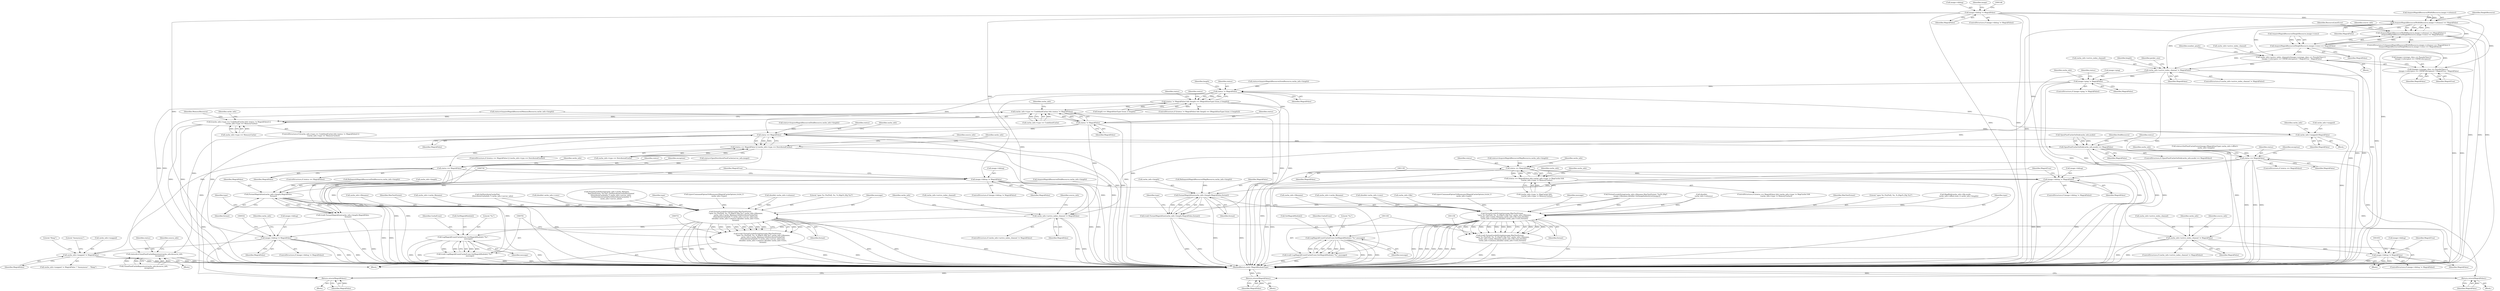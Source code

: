 digraph "0_ImageMagick_4e81ce8b07219c69a9aeccb0f7f7b927ca6db74c_0@pointer" {
"1000140" [label="(Call,image->debug != MagickFalse)"];
"1000187" [label="(Call,AcquireMagickResource(WidthResource,image->columns) == MagickFalse)"];
"1000186" [label="(Call,(AcquireMagickResource(WidthResource,image->columns) == MagickFalse) ||\n      (AcquireMagickResource(HeightResource,image->rows) == MagickFalse))"];
"1000194" [label="(Call,AcquireMagickResource(HeightResource,image->rows) == MagickFalse)"];
"1000258" [label="(Call,cache_info->active_index_channel=((image->storage_class == PseudoClass) ||\n    (image->colorspace == CMYKColorspace)) ? MagickTrue : MagickFalse)"];
"1000292" [label="(Call,cache_info->active_index_channel != MagickFalse)"];
"1000351" [label="(Call,image->ping != MagickFalse)"];
"1000396" [label="(Call,status != MagickFalse)"];
"1000395" [label="(Call,(status != MagickFalse) && (length == (MagickSizeType) ((size_t) length)))"];
"1000416" [label="(Call,(cache_info->type == UndefinedCache) && (status != MagickFalse))"];
"1000415" [label="(Call,((cache_info->type == UndefinedCache) && (status != MagickFalse)) ||\n           (cache_info->type == MemoryCache))"];
"1000422" [label="(Call,status != MagickFalse)"];
"1000431" [label="(Call,cache_info->mapped=MagickFalse)"];
"1000558" [label="(Call,cache_info->mapped != MagickFalse)"];
"1000487" [label="(Call,cache_info->active_index_channel != MagickFalse)"];
"1000525" [label="(Call,image->debug != MagickFalse)"];
"1000514" [label="(Call,status&=ClonePixelCacheRepository(cache_info,&source_info,\n                    exception))"];
"1000607" [label="(Call,status == MagickFalse)"];
"1000606" [label="(Call,(status == MagickFalse) || (cache_info->type == DistributedCache))"];
"1000645" [label="(Call,status == MagickFalse)"];
"1000727" [label="(Call,image->debug != MagickFalse)"];
"1000735" [label="(Call,FormatMagickSize(cache_info->length,MagickFalse,\n                    format))"];
"1000733" [label="(Call,(void) FormatMagickSize(cache_info->length,MagickFalse,\n                    format))"];
"1000752" [label="(Call,FormatLocaleString(message,MaxTextExtent,\n                    \"open %s (%s[%d], %s, %.20gx%.20g %s)\",cache_info->filename,\n                    cache_info->cache_filename,GetDistributeCacheFile(\n                    (DistributeCacheInfo *) cache_info->server_info),type,\n                    (double) cache_info->columns,(double) cache_info->rows,\n                    format))"];
"1000750" [label="(Call,(void) FormatLocaleString(message,MaxTextExtent,\n                    \"open %s (%s[%d], %s, %.20gx%.20g %s)\",cache_info->filename,\n                    cache_info->cache_filename,GetDistributeCacheFile(\n                    (DistributeCacheInfo *) cache_info->server_info),type,\n                    (double) cache_info->columns,(double) cache_info->rows,\n                    format))"];
"1000782" [label="(Call,LogMagickEvent(CacheEvent,GetMagickModule(),\"%s\",\n                    message))"];
"1000780" [label="(Call,(void) LogMagickEvent(CacheEvent,GetMagickModule(),\"%s\",\n                    message))"];
"1000805" [label="(Return,return(MagickFalse);)"];
"1000829" [label="(Call,OpenPixelCacheOnDisk(cache_info,mode) == MagickFalse)"];
"1000847" [label="(Return,return(MagickFalse);)"];
"1000863" [label="(Call,status == MagickFalse)"];
"1000874" [label="(Return,return(MagickFalse);)"];
"1000923" [label="(Call,status == MagickFalse)"];
"1000922" [label="(Call,(status == MagickFalse) && (cache_info->type != MapCache) &&\n          (cache_info->type != MemoryCache))"];
"1001008" [label="(Call,cache_info->active_index_channel != MagickFalse)"];
"1001046" [label="(Call,image->debug != MagickFalse)"];
"1001132" [label="(Call,image->debug != MagickFalse)"];
"1001140" [label="(Call,FormatMagickSize(cache_info->length,MagickFalse,format))"];
"1001138" [label="(Call,(void) FormatMagickSize(cache_info->length,MagickFalse,format))"];
"1001157" [label="(Call,FormatLocaleString(message,MaxTextExtent,\n        \"open %s (%s[%d], %s, %.20gx%.20g %s)\",cache_info->filename,\n        cache_info->cache_filename,cache_info->file,type,(double)\n        cache_info->columns,(double) cache_info->rows,format))"];
"1001155" [label="(Call,(void) FormatLocaleString(message,MaxTextExtent,\n        \"open %s (%s[%d], %s, %.20gx%.20g %s)\",cache_info->filename,\n        cache_info->cache_filename,cache_info->file,type,(double)\n        cache_info->columns,(double) cache_info->rows,format))"];
"1001184" [label="(Call,LogMagickEvent(CacheEvent,GetMagickModule(),\"%s\",message))"];
"1001182" [label="(Call,(void) LogMagickEvent(CacheEvent,GetMagickModule(),\"%s\",message))"];
"1000262" [label="(Call,((image->storage_class == PseudoClass) ||\n    (image->colorspace == CMYKColorspace)) ? MagickTrue : MagickFalse)"];
"1000396" [label="(Call,status != MagickFalse)"];
"1000939" [label="(Identifier,cache_info)"];
"1000811" [label="(Identifier,source_info)"];
"1000914" [label="(Call,status=AcquireMagickResource(MapResource,cache_info->length))"];
"1000195" [label="(Call,AcquireMagickResource(HeightResource,image->rows))"];
"1000296" [label="(Identifier,MagickFalse)"];
"1001045" [label="(ControlStructure,if (image->debug != MagickFalse))"];
"1000607" [label="(Call,status == MagickFalse)"];
"1000140" [label="(Call,image->debug != MagickFalse)"];
"1001164" [label="(Call,cache_info->cache_filename)"];
"1001187" [label="(Literal,\"%s\")"];
"1000687" [label="(Call,FormatLocaleString(cache_info->cache_filename,\n                MaxTextExtent,\"%s:%d\",GetDistributeCacheHostname(\n                (DistributeCacheInfo *) cache_info->server_info),\n                GetDistributeCachePort((DistributeCacheInfo *)\n                cache_info->server_info)))"];
"1001028" [label="(Identifier,source_info)"];
"1001176" [label="(Call,(double) cache_info->rows)"];
"1001167" [label="(Call,cache_info->file)"];
"1000726" [label="(ControlStructure,if (image->debug != MagickFalse))"];
"1000865" [label="(Identifier,MagickFalse)"];
"1000258" [label="(Call,cache_info->active_index_channel=((image->storage_class == PseudoClass) ||\n    (image->colorspace == CMYKColorspace)) ? MagickTrue : MagickFalse)"];
"1000422" [label="(Call,status != MagickFalse)"];
"1000756" [label="(Call,cache_info->filename)"];
"1000782" [label="(Call,LogMagickEvent(CacheEvent,GetMagickModule(),\"%s\",\n                    message))"];
"1000754" [label="(Identifier,MaxTextExtent)"];
"1000786" [label="(Identifier,message)"];
"1000759" [label="(Call,cache_info->cache_filename)"];
"1000875" [label="(Identifier,MagickFalse)"];
"1000351" [label="(Call,image->ping != MagickFalse)"];
"1000785" [label="(Literal,\"%s\")"];
"1001188" [label="(Identifier,message)"];
"1000850" [label="(Identifier,status)"];
"1001146" [label="(Call,type=CommandOptionToMnemonic(MagickCacheOptions,(ssize_t)\n        cache_info->type))"];
"1001191" [label="(MethodReturn,static MagickBooleanType)"];
"1001147" [label="(Identifier,type)"];
"1000513" [label="(Block,)"];
"1000378" [label="(Call,status=AcquireMagickResource(AreaResource,cache_info->length))"];
"1000394" [label="(ControlStructure,if ((status != MagickFalse) && (length == (MagickSizeType) ((size_t) length))))"];
"1000646" [label="(Identifier,status)"];
"1001141" [label="(Call,cache_info->length)"];
"1000486" [label="(ControlStructure,if (cache_info->active_index_channel != MagickFalse))"];
"1000193" [label="(Identifier,MagickFalse)"];
"1000644" [label="(ControlStructure,if (status == MagickFalse))"];
"1000427" [label="(Identifier,cache_info)"];
"1000620" [label="(Identifier,cache_info)"];
"1000605" [label="(ControlStructure,if ((status == MagickFalse) || (cache_info->type == DistributedCache)))"];
"1000586" [label="(Identifier,cache_info)"];
"1000610" [label="(Call,cache_info->type == DistributedCache)"];
"1000828" [label="(ControlStructure,if (OpenPixelCacheOnDisk(cache_info,mode) == MagickFalse))"];
"1000488" [label="(Call,cache_info->active_index_channel)"];
"1001137" [label="(Block,)"];
"1000277" [label="(Identifier,number_pixels)"];
"1000615" [label="(Block,)"];
"1001138" [label="(Call,(void) FormatMagickSize(cache_info->length,MagickFalse,format))"];
"1000302" [label="(Identifier,length)"];
"1001047" [label="(Call,image->debug)"];
"1000515" [label="(Identifier,status)"];
"1000194" [label="(Call,AcquireMagickResource(HeightResource,image->rows) == MagickFalse)"];
"1000833" [label="(Identifier,MagickFalse)"];
"1000762" [label="(Call,GetDistributeCacheFile(\n                    (DistributeCacheInfo *) cache_info->server_info))"];
"1000350" [label="(ControlStructure,if (image->ping != MagickFalse))"];
"1000400" [label="(Identifier,length)"];
"1000424" [label="(Identifier,MagickFalse)"];
"1000514" [label="(Call,status&=ClonePixelCacheRepository(cache_info,&source_info,\n                    exception))"];
"1000868" [label="(Identifier,exception)"];
"1000929" [label="(Identifier,cache_info)"];
"1000805" [label="(Return,return(MagickFalse);)"];
"1000259" [label="(Call,cache_info->active_index_channel)"];
"1000848" [label="(Identifier,MagickFalse)"];
"1000141" [label="(Call,image->debug)"];
"1000922" [label="(Call,(status == MagickFalse) && (cache_info->type != MapCache) &&\n          (cache_info->type != MemoryCache))"];
"1000863" [label="(Call,status == MagickFalse)"];
"1001009" [label="(Call,cache_info->active_index_channel)"];
"1000779" [label="(Identifier,format)"];
"1000750" [label="(Call,(void) FormatLocaleString(message,MaxTextExtent,\n                    \"open %s (%s[%d], %s, %.20gx%.20g %s)\",cache_info->filename,\n                    cache_info->cache_filename,GetDistributeCacheFile(\n                    (DistributeCacheInfo *) cache_info->server_info),type,\n                    (double) cache_info->columns,(double) cache_info->rows,\n                    format))"];
"1000516" [label="(Call,ClonePixelCacheRepository(cache_info,&source_info,\n                    exception))"];
"1000417" [label="(Call,cache_info->type == UndefinedCache)"];
"1000108" [label="(Block,)"];
"1000408" [label="(Identifier,status)"];
"1001007" [label="(ControlStructure,if (cache_info->active_index_channel != MagickFalse))"];
"1000491" [label="(Identifier,MagickFalse)"];
"1001158" [label="(Identifier,message)"];
"1000558" [label="(Call,cache_info->mapped != MagickFalse)"];
"1000650" [label="(Identifier,exception)"];
"1001015" [label="(Identifier,cache_info)"];
"1000783" [label="(Identifier,CacheEvent)"];
"1000219" [label="(Call,FormatLocaleString(cache_info->filename,MaxTextExtent,\"%s[%.20g]\",\n    image->filename,(double) GetImageIndexInList(image)))"];
"1000774" [label="(Call,(double) cache_info->rows)"];
"1001190" [label="(Identifier,MagickTrue)"];
"1000275" [label="(Identifier,MagickFalse)"];
"1000185" [label="(ControlStructure,if ((AcquireMagickResource(WidthResource,image->columns) == MagickFalse) ||\n      (AcquireMagickResource(HeightResource,image->rows) == MagickFalse)))"];
"1000415" [label="(Call,((cache_info->type == UndefinedCache) && (status != MagickFalse)) ||\n           (cache_info->type == MemoryCache))"];
"1001012" [label="(Identifier,MagickFalse)"];
"1001008" [label="(Call,cache_info->active_index_channel != MagickFalse)"];
"1000608" [label="(Identifier,status)"];
"1000274" [label="(Identifier,MagickTrue)"];
"1000557" [label="(Call,cache_info->mapped != MagickFalse ? \"Anonymous\" : \"Heap\")"];
"1000298" [label="(Identifier,packet_size)"];
"1000431" [label="(Call,cache_info->mapped=MagickFalse)"];
"1000639" [label="(Call,status=OpenDistributePixelCache(server_info,image))"];
"1000768" [label="(Identifier,type)"];
"1000263" [label="(Call,(image->storage_class == PseudoClass) ||\n    (image->colorspace == CMYKColorspace))"];
"1000158" [label="(Identifier,image)"];
"1000739" [label="(Identifier,MagickFalse)"];
"1000430" [label="(Block,)"];
"1001171" [label="(Call,(double)\n        cache_info->columns)"];
"1000727" [label="(Call,image->debug != MagickFalse)"];
"1000188" [label="(Call,AcquireMagickResource(WidthResource,image->columns))"];
"1000352" [label="(Call,image->ping)"];
"1000612" [label="(Identifier,cache_info)"];
"1000507" [label="(Identifier,source_info)"];
"1000432" [label="(Call,cache_info->mapped)"];
"1000735" [label="(Call,FormatMagickSize(cache_info->length,MagickFalse,\n                    format))"];
"1000740" [label="(Identifier,format)"];
"1000416" [label="(Call,(cache_info->type == UndefinedCache) && (status != MagickFalse))"];
"1000600" [label="(Call,AcquireMagickResource(DiskResource,cache_info->length))"];
"1000262" [label="(Call,((image->storage_class == PseudoClass) ||\n    (image->colorspace == CMYKColorspace)) ? MagickTrue : MagickFalse)"];
"1000834" [label="(Block,)"];
"1000921" [label="(ControlStructure,if ((status == MagickFalse) && (cache_info->type != MapCache) &&\n          (cache_info->type != MemoryCache)))"];
"1001159" [label="(Identifier,MaxTextExtent)"];
"1000438" [label="(Identifier,cache_info)"];
"1000925" [label="(Identifier,MagickFalse)"];
"1000563" [label="(Literal,\"Anonymous\")"];
"1001182" [label="(Call,(void) LogMagickEvent(CacheEvent,GetMagickModule(),\"%s\",message))"];
"1001155" [label="(Call,(void) FormatLocaleString(message,MaxTextExtent,\n        \"open %s (%s[%d], %s, %.20gx%.20g %s)\",cache_info->filename,\n        cache_info->cache_filename,cache_info->file,type,(double)\n        cache_info->columns,(double) cache_info->rows,format))"];
"1000829" [label="(Call,OpenPixelCacheOnDisk(cache_info,mode) == MagickFalse)"];
"1000559" [label="(Call,cache_info->mapped)"];
"1000395" [label="(Call,(status != MagickFalse) && (length == (MagickSizeType) ((size_t) length)))"];
"1001132" [label="(Call,image->debug != MagickFalse)"];
"1000598" [label="(Call,status=AcquireMagickResource(DiskResource,cache_info->length))"];
"1001105" [label="(Call,RelinquishMagickResource(MapResource,cache_info->length))"];
"1000741" [label="(Call,type=CommandOptionToMnemonic(MagickCacheOptions,(ssize_t)\n                    cache_info->type))"];
"1000397" [label="(Identifier,status)"];
"1000645" [label="(Call,status == MagickFalse)"];
"1001160" [label="(Literal,\"open %s (%s[%d], %s, %.20gx%.20g %s)\")"];
"1000494" [label="(Identifier,cache_info)"];
"1000202" [label="(Identifier,ResourceLimitError)"];
"1001050" [label="(Identifier,MagickFalse)"];
"1000425" [label="(Call,cache_info->type == MemoryCache)"];
"1000407" [label="(Call,status=AcquireMagickResource(MemoryResource,cache_info->length))"];
"1000731" [label="(Identifier,MagickFalse)"];
"1001186" [label="(Call,GetMagickModule())"];
"1000187" [label="(Call,AcquireMagickResource(WidthResource,image->columns) == MagickFalse)"];
"1000564" [label="(Literal,\"Heap\")"];
"1000414" [label="(ControlStructure,if (((cache_info->type == UndefinedCache) && (status != MagickFalse)) ||\n           (cache_info->type == MemoryCache)))"];
"1001185" [label="(Identifier,CacheEvent)"];
"1000196" [label="(Identifier,HeightResource)"];
"1000433" [label="(Identifier,cache_info)"];
"1000780" [label="(Call,(void) LogMagickEvent(CacheEvent,GetMagickModule(),\"%s\",\n                    message))"];
"1000878" [label="(Identifier,cache_info)"];
"1000562" [label="(Identifier,MagickFalse)"];
"1001046" [label="(Call,image->debug != MagickFalse)"];
"1000849" [label="(Call,status=SetPixelCacheExtent(image,(MagickSizeType) cache_info->offset+\n    cache_info->length))"];
"1001145" [label="(Identifier,format)"];
"1000487" [label="(Call,cache_info->active_index_channel != MagickFalse)"];
"1000623" [label="(Call,RelinquishMagickResource(DiskResource,cache_info->length))"];
"1000866" [label="(Block,)"];
"1001136" [label="(Identifier,MagickFalse)"];
"1000291" [label="(ControlStructure,if (cache_info->active_index_channel != MagickFalse))"];
"1000950" [label="(Call,MapBlob(cache_info->file,mode,\n            cache_info->offset,(size_t) cache_info->length))"];
"1000594" [label="(Identifier,MemoryResource)"];
"1000529" [label="(Identifier,MagickFalse)"];
"1000399" [label="(Call,length == (MagickSizeType) ((size_t) length))"];
"1000144" [label="(Identifier,MagickFalse)"];
"1000609" [label="(Identifier,MagickFalse)"];
"1001131" [label="(ControlStructure,if (image->debug != MagickFalse))"];
"1000526" [label="(Call,image->debug)"];
"1000200" [label="(Identifier,MagickFalse)"];
"1000736" [label="(Call,cache_info->length)"];
"1000923" [label="(Call,status == MagickFalse)"];
"1001133" [label="(Call,image->debug)"];
"1001140" [label="(Call,FormatMagickSize(cache_info->length,MagickFalse,format))"];
"1000186" [label="(Call,(AcquireMagickResource(WidthResource,image->columns) == MagickFalse) ||\n      (AcquireMagickResource(HeightResource,image->rows) == MagickFalse))"];
"1000752" [label="(Call,FormatLocaleString(message,MaxTextExtent,\n                    \"open %s (%s[%d], %s, %.20gx%.20g %s)\",cache_info->filename,\n                    cache_info->cache_filename,GetDistributeCacheFile(\n                    (DistributeCacheInfo *) cache_info->server_info),type,\n                    (double) cache_info->columns,(double) cache_info->rows,\n                    format))"];
"1000769" [label="(Call,(double) cache_info->columns)"];
"1000784" [label="(Call,GetMagickModule())"];
"1000359" [label="(Identifier,cache_info)"];
"1000847" [label="(Return,return(MagickFalse);)"];
"1001170" [label="(Identifier,type)"];
"1001161" [label="(Call,cache_info->filename)"];
"1000946" [label="(Identifier,cache_info)"];
"1000874" [label="(Return,return(MagickFalse);)"];
"1001104" [label="(Identifier,MagickTrue)"];
"1000525" [label="(Call,image->debug != MagickFalse)"];
"1000355" [label="(Identifier,MagickFalse)"];
"1000647" [label="(Identifier,MagickFalse)"];
"1000733" [label="(Call,(void) FormatMagickSize(cache_info->length,MagickFalse,\n                    format))"];
"1000755" [label="(Literal,\"open %s (%s[%d], %s, %.20gx%.20g %s)\")"];
"1000606" [label="(Call,(status == MagickFalse) || (cache_info->type == DistributedCache))"];
"1001157" [label="(Call,FormatLocaleString(message,MaxTextExtent,\n        \"open %s (%s[%d], %s, %.20gx%.20g %s)\",cache_info->filename,\n        cache_info->cache_filename,cache_info->file,type,(double)\n        cache_info->columns,(double) cache_info->rows,format))"];
"1000864" [label="(Identifier,status)"];
"1000728" [label="(Call,image->debug)"];
"1000663" [label="(Identifier,cache_info)"];
"1000523" [label="(Identifier,source_info)"];
"1000806" [label="(Identifier,MagickFalse)"];
"1000788" [label="(Identifier,MagickTrue)"];
"1000423" [label="(Identifier,status)"];
"1000292" [label="(Call,cache_info->active_index_channel != MagickFalse)"];
"1000398" [label="(Identifier,MagickFalse)"];
"1001144" [label="(Identifier,MagickFalse)"];
"1000753" [label="(Identifier,message)"];
"1000862" [label="(ControlStructure,if (status == MagickFalse))"];
"1000732" [label="(Block,)"];
"1000139" [label="(ControlStructure,if (image->debug != MagickFalse))"];
"1000524" [label="(ControlStructure,if (image->debug != MagickFalse))"];
"1000924" [label="(Identifier,status)"];
"1001184" [label="(Call,LogMagickEvent(CacheEvent,GetMagickModule(),\"%s\",message))"];
"1000599" [label="(Identifier,status)"];
"1000208" [label="(Identifier,source_info)"];
"1000830" [label="(Call,OpenPixelCacheOnDisk(cache_info,mode))"];
"1000435" [label="(Identifier,MagickFalse)"];
"1000836" [label="(Identifier,DiskResource)"];
"1000926" [label="(Call,(cache_info->type != MapCache) &&\n          (cache_info->type != MemoryCache))"];
"1000379" [label="(Identifier,status)"];
"1000742" [label="(Identifier,type)"];
"1000293" [label="(Call,cache_info->active_index_channel)"];
"1001181" [label="(Identifier,format)"];
"1000140" -> "1000139"  [label="AST: "];
"1000140" -> "1000144"  [label="CFG: "];
"1000141" -> "1000140"  [label="AST: "];
"1000144" -> "1000140"  [label="AST: "];
"1000146" -> "1000140"  [label="CFG: "];
"1000158" -> "1000140"  [label="CFG: "];
"1000140" -> "1001191"  [label="DDG: "];
"1000140" -> "1001191"  [label="DDG: "];
"1000140" -> "1000187"  [label="DDG: "];
"1000140" -> "1000525"  [label="DDG: "];
"1000140" -> "1000727"  [label="DDG: "];
"1000140" -> "1001046"  [label="DDG: "];
"1000140" -> "1001132"  [label="DDG: "];
"1000187" -> "1000186"  [label="AST: "];
"1000187" -> "1000193"  [label="CFG: "];
"1000188" -> "1000187"  [label="AST: "];
"1000193" -> "1000187"  [label="AST: "];
"1000196" -> "1000187"  [label="CFG: "];
"1000186" -> "1000187"  [label="CFG: "];
"1000187" -> "1001191"  [label="DDG: "];
"1000187" -> "1000186"  [label="DDG: "];
"1000187" -> "1000186"  [label="DDG: "];
"1000188" -> "1000187"  [label="DDG: "];
"1000188" -> "1000187"  [label="DDG: "];
"1000187" -> "1000194"  [label="DDG: "];
"1000187" -> "1000258"  [label="DDG: "];
"1000187" -> "1000262"  [label="DDG: "];
"1000187" -> "1000292"  [label="DDG: "];
"1000186" -> "1000185"  [label="AST: "];
"1000186" -> "1000194"  [label="CFG: "];
"1000194" -> "1000186"  [label="AST: "];
"1000202" -> "1000186"  [label="CFG: "];
"1000208" -> "1000186"  [label="CFG: "];
"1000186" -> "1001191"  [label="DDG: "];
"1000186" -> "1001191"  [label="DDG: "];
"1000186" -> "1001191"  [label="DDG: "];
"1000194" -> "1000186"  [label="DDG: "];
"1000194" -> "1000186"  [label="DDG: "];
"1000194" -> "1000200"  [label="CFG: "];
"1000195" -> "1000194"  [label="AST: "];
"1000200" -> "1000194"  [label="AST: "];
"1000194" -> "1001191"  [label="DDG: "];
"1000195" -> "1000194"  [label="DDG: "];
"1000195" -> "1000194"  [label="DDG: "];
"1000194" -> "1000258"  [label="DDG: "];
"1000194" -> "1000262"  [label="DDG: "];
"1000194" -> "1000292"  [label="DDG: "];
"1000258" -> "1000108"  [label="AST: "];
"1000258" -> "1000262"  [label="CFG: "];
"1000259" -> "1000258"  [label="AST: "];
"1000262" -> "1000258"  [label="AST: "];
"1000277" -> "1000258"  [label="CFG: "];
"1000258" -> "1001191"  [label="DDG: "];
"1000258" -> "1000292"  [label="DDG: "];
"1000292" -> "1000291"  [label="AST: "];
"1000292" -> "1000296"  [label="CFG: "];
"1000293" -> "1000292"  [label="AST: "];
"1000296" -> "1000292"  [label="AST: "];
"1000298" -> "1000292"  [label="CFG: "];
"1000302" -> "1000292"  [label="CFG: "];
"1000292" -> "1001191"  [label="DDG: "];
"1000292" -> "1001191"  [label="DDG: "];
"1000292" -> "1000351"  [label="DDG: "];
"1000292" -> "1000487"  [label="DDG: "];
"1000292" -> "1001008"  [label="DDG: "];
"1000351" -> "1000350"  [label="AST: "];
"1000351" -> "1000355"  [label="CFG: "];
"1000352" -> "1000351"  [label="AST: "];
"1000355" -> "1000351"  [label="AST: "];
"1000359" -> "1000351"  [label="CFG: "];
"1000379" -> "1000351"  [label="CFG: "];
"1000351" -> "1001191"  [label="DDG: "];
"1000351" -> "1001191"  [label="DDG: "];
"1000351" -> "1001191"  [label="DDG: "];
"1000351" -> "1000396"  [label="DDG: "];
"1000396" -> "1000395"  [label="AST: "];
"1000396" -> "1000398"  [label="CFG: "];
"1000397" -> "1000396"  [label="AST: "];
"1000398" -> "1000396"  [label="AST: "];
"1000400" -> "1000396"  [label="CFG: "];
"1000395" -> "1000396"  [label="CFG: "];
"1000396" -> "1000395"  [label="DDG: "];
"1000396" -> "1000395"  [label="DDG: "];
"1000378" -> "1000396"  [label="DDG: "];
"1000396" -> "1000422"  [label="DDG: "];
"1000396" -> "1000431"  [label="DDG: "];
"1000396" -> "1000487"  [label="DDG: "];
"1000396" -> "1000607"  [label="DDG: "];
"1000395" -> "1000394"  [label="AST: "];
"1000395" -> "1000399"  [label="CFG: "];
"1000399" -> "1000395"  [label="AST: "];
"1000408" -> "1000395"  [label="CFG: "];
"1000599" -> "1000395"  [label="CFG: "];
"1000395" -> "1001191"  [label="DDG: "];
"1000395" -> "1001191"  [label="DDG: "];
"1000395" -> "1001191"  [label="DDG: "];
"1000399" -> "1000395"  [label="DDG: "];
"1000399" -> "1000395"  [label="DDG: "];
"1000395" -> "1000416"  [label="DDG: "];
"1000416" -> "1000415"  [label="AST: "];
"1000416" -> "1000417"  [label="CFG: "];
"1000416" -> "1000422"  [label="CFG: "];
"1000417" -> "1000416"  [label="AST: "];
"1000422" -> "1000416"  [label="AST: "];
"1000427" -> "1000416"  [label="CFG: "];
"1000415" -> "1000416"  [label="CFG: "];
"1000416" -> "1001191"  [label="DDG: "];
"1000416" -> "1001191"  [label="DDG: "];
"1000416" -> "1000415"  [label="DDG: "];
"1000416" -> "1000415"  [label="DDG: "];
"1000417" -> "1000416"  [label="DDG: "];
"1000417" -> "1000416"  [label="DDG: "];
"1000422" -> "1000416"  [label="DDG: "];
"1000422" -> "1000416"  [label="DDG: "];
"1000415" -> "1000414"  [label="AST: "];
"1000415" -> "1000425"  [label="CFG: "];
"1000425" -> "1000415"  [label="AST: "];
"1000433" -> "1000415"  [label="CFG: "];
"1000594" -> "1000415"  [label="CFG: "];
"1000415" -> "1001191"  [label="DDG: "];
"1000415" -> "1001191"  [label="DDG: "];
"1000415" -> "1001191"  [label="DDG: "];
"1000425" -> "1000415"  [label="DDG: "];
"1000425" -> "1000415"  [label="DDG: "];
"1000422" -> "1000424"  [label="CFG: "];
"1000423" -> "1000422"  [label="AST: "];
"1000424" -> "1000422"  [label="AST: "];
"1000422" -> "1001191"  [label="DDG: "];
"1000407" -> "1000422"  [label="DDG: "];
"1000422" -> "1000431"  [label="DDG: "];
"1000422" -> "1000487"  [label="DDG: "];
"1000422" -> "1000514"  [label="DDG: "];
"1000422" -> "1000607"  [label="DDG: "];
"1000431" -> "1000430"  [label="AST: "];
"1000431" -> "1000435"  [label="CFG: "];
"1000432" -> "1000431"  [label="AST: "];
"1000435" -> "1000431"  [label="AST: "];
"1000438" -> "1000431"  [label="CFG: "];
"1000431" -> "1001191"  [label="DDG: "];
"1000431" -> "1000558"  [label="DDG: "];
"1000558" -> "1000557"  [label="AST: "];
"1000558" -> "1000562"  [label="CFG: "];
"1000559" -> "1000558"  [label="AST: "];
"1000562" -> "1000558"  [label="AST: "];
"1000563" -> "1000558"  [label="CFG: "];
"1000564" -> "1000558"  [label="CFG: "];
"1000558" -> "1001191"  [label="DDG: "];
"1000558" -> "1001191"  [label="DDG: "];
"1000525" -> "1000558"  [label="DDG: "];
"1000487" -> "1000486"  [label="AST: "];
"1000487" -> "1000491"  [label="CFG: "];
"1000488" -> "1000487"  [label="AST: "];
"1000491" -> "1000487"  [label="AST: "];
"1000494" -> "1000487"  [label="CFG: "];
"1000507" -> "1000487"  [label="CFG: "];
"1000487" -> "1001191"  [label="DDG: "];
"1000487" -> "1001191"  [label="DDG: "];
"1000487" -> "1000525"  [label="DDG: "];
"1000525" -> "1000524"  [label="AST: "];
"1000525" -> "1000529"  [label="CFG: "];
"1000526" -> "1000525"  [label="AST: "];
"1000529" -> "1000525"  [label="AST: "];
"1000532" -> "1000525"  [label="CFG: "];
"1000586" -> "1000525"  [label="CFG: "];
"1000525" -> "1001191"  [label="DDG: "];
"1000525" -> "1001191"  [label="DDG: "];
"1000525" -> "1001191"  [label="DDG: "];
"1000514" -> "1000513"  [label="AST: "];
"1000514" -> "1000516"  [label="CFG: "];
"1000515" -> "1000514"  [label="AST: "];
"1000516" -> "1000514"  [label="AST: "];
"1000523" -> "1000514"  [label="CFG: "];
"1000514" -> "1001191"  [label="DDG: "];
"1000514" -> "1001191"  [label="DDG: "];
"1000514" -> "1001191"  [label="DDG: "];
"1000407" -> "1000514"  [label="DDG: "];
"1000516" -> "1000514"  [label="DDG: "];
"1000516" -> "1000514"  [label="DDG: "];
"1000516" -> "1000514"  [label="DDG: "];
"1000607" -> "1000606"  [label="AST: "];
"1000607" -> "1000609"  [label="CFG: "];
"1000608" -> "1000607"  [label="AST: "];
"1000609" -> "1000607"  [label="AST: "];
"1000612" -> "1000607"  [label="CFG: "];
"1000606" -> "1000607"  [label="CFG: "];
"1000607" -> "1001191"  [label="DDG: "];
"1000607" -> "1001191"  [label="DDG: "];
"1000607" -> "1000606"  [label="DDG: "];
"1000607" -> "1000606"  [label="DDG: "];
"1000598" -> "1000607"  [label="DDG: "];
"1000607" -> "1000645"  [label="DDG: "];
"1000607" -> "1000805"  [label="DDG: "];
"1000607" -> "1000829"  [label="DDG: "];
"1000606" -> "1000605"  [label="AST: "];
"1000606" -> "1000610"  [label="CFG: "];
"1000610" -> "1000606"  [label="AST: "];
"1000620" -> "1000606"  [label="CFG: "];
"1000811" -> "1000606"  [label="CFG: "];
"1000606" -> "1001191"  [label="DDG: "];
"1000606" -> "1001191"  [label="DDG: "];
"1000606" -> "1001191"  [label="DDG: "];
"1000610" -> "1000606"  [label="DDG: "];
"1000610" -> "1000606"  [label="DDG: "];
"1000645" -> "1000644"  [label="AST: "];
"1000645" -> "1000647"  [label="CFG: "];
"1000646" -> "1000645"  [label="AST: "];
"1000647" -> "1000645"  [label="AST: "];
"1000650" -> "1000645"  [label="CFG: "];
"1000663" -> "1000645"  [label="CFG: "];
"1000645" -> "1001191"  [label="DDG: "];
"1000645" -> "1001191"  [label="DDG: "];
"1000645" -> "1001191"  [label="DDG: "];
"1000639" -> "1000645"  [label="DDG: "];
"1000645" -> "1000727"  [label="DDG: "];
"1000645" -> "1000805"  [label="DDG: "];
"1000727" -> "1000726"  [label="AST: "];
"1000727" -> "1000731"  [label="CFG: "];
"1000728" -> "1000727"  [label="AST: "];
"1000731" -> "1000727"  [label="AST: "];
"1000734" -> "1000727"  [label="CFG: "];
"1000788" -> "1000727"  [label="CFG: "];
"1000727" -> "1001191"  [label="DDG: "];
"1000727" -> "1001191"  [label="DDG: "];
"1000727" -> "1001191"  [label="DDG: "];
"1000727" -> "1000735"  [label="DDG: "];
"1000735" -> "1000733"  [label="AST: "];
"1000735" -> "1000740"  [label="CFG: "];
"1000736" -> "1000735"  [label="AST: "];
"1000739" -> "1000735"  [label="AST: "];
"1000740" -> "1000735"  [label="AST: "];
"1000733" -> "1000735"  [label="CFG: "];
"1000735" -> "1001191"  [label="DDG: "];
"1000735" -> "1001191"  [label="DDG: "];
"1000735" -> "1000733"  [label="DDG: "];
"1000735" -> "1000733"  [label="DDG: "];
"1000735" -> "1000733"  [label="DDG: "];
"1000600" -> "1000735"  [label="DDG: "];
"1000623" -> "1000735"  [label="DDG: "];
"1000735" -> "1000752"  [label="DDG: "];
"1000733" -> "1000732"  [label="AST: "];
"1000734" -> "1000733"  [label="AST: "];
"1000742" -> "1000733"  [label="CFG: "];
"1000733" -> "1001191"  [label="DDG: "];
"1000733" -> "1001191"  [label="DDG: "];
"1000752" -> "1000750"  [label="AST: "];
"1000752" -> "1000779"  [label="CFG: "];
"1000753" -> "1000752"  [label="AST: "];
"1000754" -> "1000752"  [label="AST: "];
"1000755" -> "1000752"  [label="AST: "];
"1000756" -> "1000752"  [label="AST: "];
"1000759" -> "1000752"  [label="AST: "];
"1000762" -> "1000752"  [label="AST: "];
"1000768" -> "1000752"  [label="AST: "];
"1000769" -> "1000752"  [label="AST: "];
"1000774" -> "1000752"  [label="AST: "];
"1000779" -> "1000752"  [label="AST: "];
"1000750" -> "1000752"  [label="CFG: "];
"1000752" -> "1001191"  [label="DDG: "];
"1000752" -> "1001191"  [label="DDG: "];
"1000752" -> "1001191"  [label="DDG: "];
"1000752" -> "1001191"  [label="DDG: "];
"1000752" -> "1001191"  [label="DDG: "];
"1000752" -> "1001191"  [label="DDG: "];
"1000752" -> "1001191"  [label="DDG: "];
"1000752" -> "1001191"  [label="DDG: "];
"1000752" -> "1000750"  [label="DDG: "];
"1000752" -> "1000750"  [label="DDG: "];
"1000752" -> "1000750"  [label="DDG: "];
"1000752" -> "1000750"  [label="DDG: "];
"1000752" -> "1000750"  [label="DDG: "];
"1000752" -> "1000750"  [label="DDG: "];
"1000752" -> "1000750"  [label="DDG: "];
"1000752" -> "1000750"  [label="DDG: "];
"1000752" -> "1000750"  [label="DDG: "];
"1000752" -> "1000750"  [label="DDG: "];
"1000687" -> "1000752"  [label="DDG: "];
"1000687" -> "1000752"  [label="DDG: "];
"1000219" -> "1000752"  [label="DDG: "];
"1000762" -> "1000752"  [label="DDG: "];
"1000741" -> "1000752"  [label="DDG: "];
"1000769" -> "1000752"  [label="DDG: "];
"1000774" -> "1000752"  [label="DDG: "];
"1000752" -> "1000782"  [label="DDG: "];
"1000750" -> "1000732"  [label="AST: "];
"1000751" -> "1000750"  [label="AST: "];
"1000781" -> "1000750"  [label="CFG: "];
"1000750" -> "1001191"  [label="DDG: "];
"1000750" -> "1001191"  [label="DDG: "];
"1000782" -> "1000780"  [label="AST: "];
"1000782" -> "1000786"  [label="CFG: "];
"1000783" -> "1000782"  [label="AST: "];
"1000784" -> "1000782"  [label="AST: "];
"1000785" -> "1000782"  [label="AST: "];
"1000786" -> "1000782"  [label="AST: "];
"1000780" -> "1000782"  [label="CFG: "];
"1000782" -> "1001191"  [label="DDG: "];
"1000782" -> "1001191"  [label="DDG: "];
"1000782" -> "1001191"  [label="DDG: "];
"1000782" -> "1000780"  [label="DDG: "];
"1000782" -> "1000780"  [label="DDG: "];
"1000782" -> "1000780"  [label="DDG: "];
"1000782" -> "1000780"  [label="DDG: "];
"1000780" -> "1000732"  [label="AST: "];
"1000781" -> "1000780"  [label="AST: "];
"1000788" -> "1000780"  [label="CFG: "];
"1000780" -> "1001191"  [label="DDG: "];
"1000780" -> "1001191"  [label="DDG: "];
"1000805" -> "1000615"  [label="AST: "];
"1000805" -> "1000806"  [label="CFG: "];
"1000806" -> "1000805"  [label="AST: "];
"1001191" -> "1000805"  [label="CFG: "];
"1000805" -> "1001191"  [label="DDG: "];
"1000806" -> "1000805"  [label="DDG: "];
"1000829" -> "1000828"  [label="AST: "];
"1000829" -> "1000833"  [label="CFG: "];
"1000830" -> "1000829"  [label="AST: "];
"1000833" -> "1000829"  [label="AST: "];
"1000836" -> "1000829"  [label="CFG: "];
"1000850" -> "1000829"  [label="CFG: "];
"1000829" -> "1001191"  [label="DDG: "];
"1000829" -> "1001191"  [label="DDG: "];
"1000829" -> "1001191"  [label="DDG: "];
"1000830" -> "1000829"  [label="DDG: "];
"1000830" -> "1000829"  [label="DDG: "];
"1000829" -> "1000847"  [label="DDG: "];
"1000829" -> "1000863"  [label="DDG: "];
"1000847" -> "1000834"  [label="AST: "];
"1000847" -> "1000848"  [label="CFG: "];
"1000848" -> "1000847"  [label="AST: "];
"1001191" -> "1000847"  [label="CFG: "];
"1000847" -> "1001191"  [label="DDG: "];
"1000848" -> "1000847"  [label="DDG: "];
"1000863" -> "1000862"  [label="AST: "];
"1000863" -> "1000865"  [label="CFG: "];
"1000864" -> "1000863"  [label="AST: "];
"1000865" -> "1000863"  [label="AST: "];
"1000868" -> "1000863"  [label="CFG: "];
"1000878" -> "1000863"  [label="CFG: "];
"1000863" -> "1001191"  [label="DDG: "];
"1000863" -> "1001191"  [label="DDG: "];
"1000863" -> "1001191"  [label="DDG: "];
"1000849" -> "1000863"  [label="DDG: "];
"1000863" -> "1000874"  [label="DDG: "];
"1000863" -> "1000923"  [label="DDG: "];
"1000863" -> "1001132"  [label="DDG: "];
"1000874" -> "1000866"  [label="AST: "];
"1000874" -> "1000875"  [label="CFG: "];
"1000875" -> "1000874"  [label="AST: "];
"1001191" -> "1000874"  [label="CFG: "];
"1000874" -> "1001191"  [label="DDG: "];
"1000875" -> "1000874"  [label="DDG: "];
"1000923" -> "1000922"  [label="AST: "];
"1000923" -> "1000925"  [label="CFG: "];
"1000924" -> "1000923"  [label="AST: "];
"1000925" -> "1000923"  [label="AST: "];
"1000929" -> "1000923"  [label="CFG: "];
"1000922" -> "1000923"  [label="CFG: "];
"1000923" -> "1001191"  [label="DDG: "];
"1000923" -> "1000922"  [label="DDG: "];
"1000923" -> "1000922"  [label="DDG: "];
"1000914" -> "1000923"  [label="DDG: "];
"1000923" -> "1001008"  [label="DDG: "];
"1000923" -> "1001132"  [label="DDG: "];
"1000922" -> "1000921"  [label="AST: "];
"1000922" -> "1000926"  [label="CFG: "];
"1000926" -> "1000922"  [label="AST: "];
"1000939" -> "1000922"  [label="CFG: "];
"1000946" -> "1000922"  [label="CFG: "];
"1000922" -> "1001191"  [label="DDG: "];
"1000922" -> "1001191"  [label="DDG: "];
"1000922" -> "1001191"  [label="DDG: "];
"1000926" -> "1000922"  [label="DDG: "];
"1000926" -> "1000922"  [label="DDG: "];
"1001008" -> "1001007"  [label="AST: "];
"1001008" -> "1001012"  [label="CFG: "];
"1001009" -> "1001008"  [label="AST: "];
"1001012" -> "1001008"  [label="AST: "];
"1001015" -> "1001008"  [label="CFG: "];
"1001028" -> "1001008"  [label="CFG: "];
"1001008" -> "1001191"  [label="DDG: "];
"1001008" -> "1001191"  [label="DDG: "];
"1001008" -> "1001046"  [label="DDG: "];
"1001046" -> "1001045"  [label="AST: "];
"1001046" -> "1001050"  [label="CFG: "];
"1001047" -> "1001046"  [label="AST: "];
"1001050" -> "1001046"  [label="AST: "];
"1001053" -> "1001046"  [label="CFG: "];
"1001104" -> "1001046"  [label="CFG: "];
"1001046" -> "1001191"  [label="DDG: "];
"1001046" -> "1001191"  [label="DDG: "];
"1001046" -> "1001191"  [label="DDG: "];
"1001132" -> "1001131"  [label="AST: "];
"1001132" -> "1001136"  [label="CFG: "];
"1001133" -> "1001132"  [label="AST: "];
"1001136" -> "1001132"  [label="AST: "];
"1001139" -> "1001132"  [label="CFG: "];
"1001190" -> "1001132"  [label="CFG: "];
"1001132" -> "1001191"  [label="DDG: "];
"1001132" -> "1001191"  [label="DDG: "];
"1001132" -> "1001191"  [label="DDG: "];
"1001132" -> "1001140"  [label="DDG: "];
"1001140" -> "1001138"  [label="AST: "];
"1001140" -> "1001145"  [label="CFG: "];
"1001141" -> "1001140"  [label="AST: "];
"1001144" -> "1001140"  [label="AST: "];
"1001145" -> "1001140"  [label="AST: "];
"1001138" -> "1001140"  [label="CFG: "];
"1001140" -> "1001191"  [label="DDG: "];
"1001140" -> "1001191"  [label="DDG: "];
"1001140" -> "1001138"  [label="DDG: "];
"1001140" -> "1001138"  [label="DDG: "];
"1001140" -> "1001138"  [label="DDG: "];
"1001105" -> "1001140"  [label="DDG: "];
"1000600" -> "1001140"  [label="DDG: "];
"1001140" -> "1001157"  [label="DDG: "];
"1001138" -> "1001137"  [label="AST: "];
"1001139" -> "1001138"  [label="AST: "];
"1001147" -> "1001138"  [label="CFG: "];
"1001138" -> "1001191"  [label="DDG: "];
"1001138" -> "1001191"  [label="DDG: "];
"1001157" -> "1001155"  [label="AST: "];
"1001157" -> "1001181"  [label="CFG: "];
"1001158" -> "1001157"  [label="AST: "];
"1001159" -> "1001157"  [label="AST: "];
"1001160" -> "1001157"  [label="AST: "];
"1001161" -> "1001157"  [label="AST: "];
"1001164" -> "1001157"  [label="AST: "];
"1001167" -> "1001157"  [label="AST: "];
"1001170" -> "1001157"  [label="AST: "];
"1001171" -> "1001157"  [label="AST: "];
"1001176" -> "1001157"  [label="AST: "];
"1001181" -> "1001157"  [label="AST: "];
"1001155" -> "1001157"  [label="CFG: "];
"1001157" -> "1001191"  [label="DDG: "];
"1001157" -> "1001191"  [label="DDG: "];
"1001157" -> "1001191"  [label="DDG: "];
"1001157" -> "1001191"  [label="DDG: "];
"1001157" -> "1001191"  [label="DDG: "];
"1001157" -> "1001191"  [label="DDG: "];
"1001157" -> "1001191"  [label="DDG: "];
"1001157" -> "1001191"  [label="DDG: "];
"1001157" -> "1001155"  [label="DDG: "];
"1001157" -> "1001155"  [label="DDG: "];
"1001157" -> "1001155"  [label="DDG: "];
"1001157" -> "1001155"  [label="DDG: "];
"1001157" -> "1001155"  [label="DDG: "];
"1001157" -> "1001155"  [label="DDG: "];
"1001157" -> "1001155"  [label="DDG: "];
"1001157" -> "1001155"  [label="DDG: "];
"1001157" -> "1001155"  [label="DDG: "];
"1001157" -> "1001155"  [label="DDG: "];
"1000219" -> "1001157"  [label="DDG: "];
"1000219" -> "1001157"  [label="DDG: "];
"1000950" -> "1001157"  [label="DDG: "];
"1001146" -> "1001157"  [label="DDG: "];
"1001171" -> "1001157"  [label="DDG: "];
"1001176" -> "1001157"  [label="DDG: "];
"1001157" -> "1001184"  [label="DDG: "];
"1001155" -> "1001137"  [label="AST: "];
"1001156" -> "1001155"  [label="AST: "];
"1001183" -> "1001155"  [label="CFG: "];
"1001155" -> "1001191"  [label="DDG: "];
"1001155" -> "1001191"  [label="DDG: "];
"1001184" -> "1001182"  [label="AST: "];
"1001184" -> "1001188"  [label="CFG: "];
"1001185" -> "1001184"  [label="AST: "];
"1001186" -> "1001184"  [label="AST: "];
"1001187" -> "1001184"  [label="AST: "];
"1001188" -> "1001184"  [label="AST: "];
"1001182" -> "1001184"  [label="CFG: "];
"1001184" -> "1001191"  [label="DDG: "];
"1001184" -> "1001191"  [label="DDG: "];
"1001184" -> "1001191"  [label="DDG: "];
"1001184" -> "1001182"  [label="DDG: "];
"1001184" -> "1001182"  [label="DDG: "];
"1001184" -> "1001182"  [label="DDG: "];
"1001184" -> "1001182"  [label="DDG: "];
"1001182" -> "1001137"  [label="AST: "];
"1001183" -> "1001182"  [label="AST: "];
"1001190" -> "1001182"  [label="CFG: "];
"1001182" -> "1001191"  [label="DDG: "];
"1001182" -> "1001191"  [label="DDG: "];
"1000262" -> "1000274"  [label="CFG: "];
"1000262" -> "1000275"  [label="CFG: "];
"1000263" -> "1000262"  [label="AST: "];
"1000274" -> "1000262"  [label="AST: "];
"1000275" -> "1000262"  [label="AST: "];
"1000262" -> "1001191"  [label="DDG: "];
"1000262" -> "1001191"  [label="DDG: "];
}
